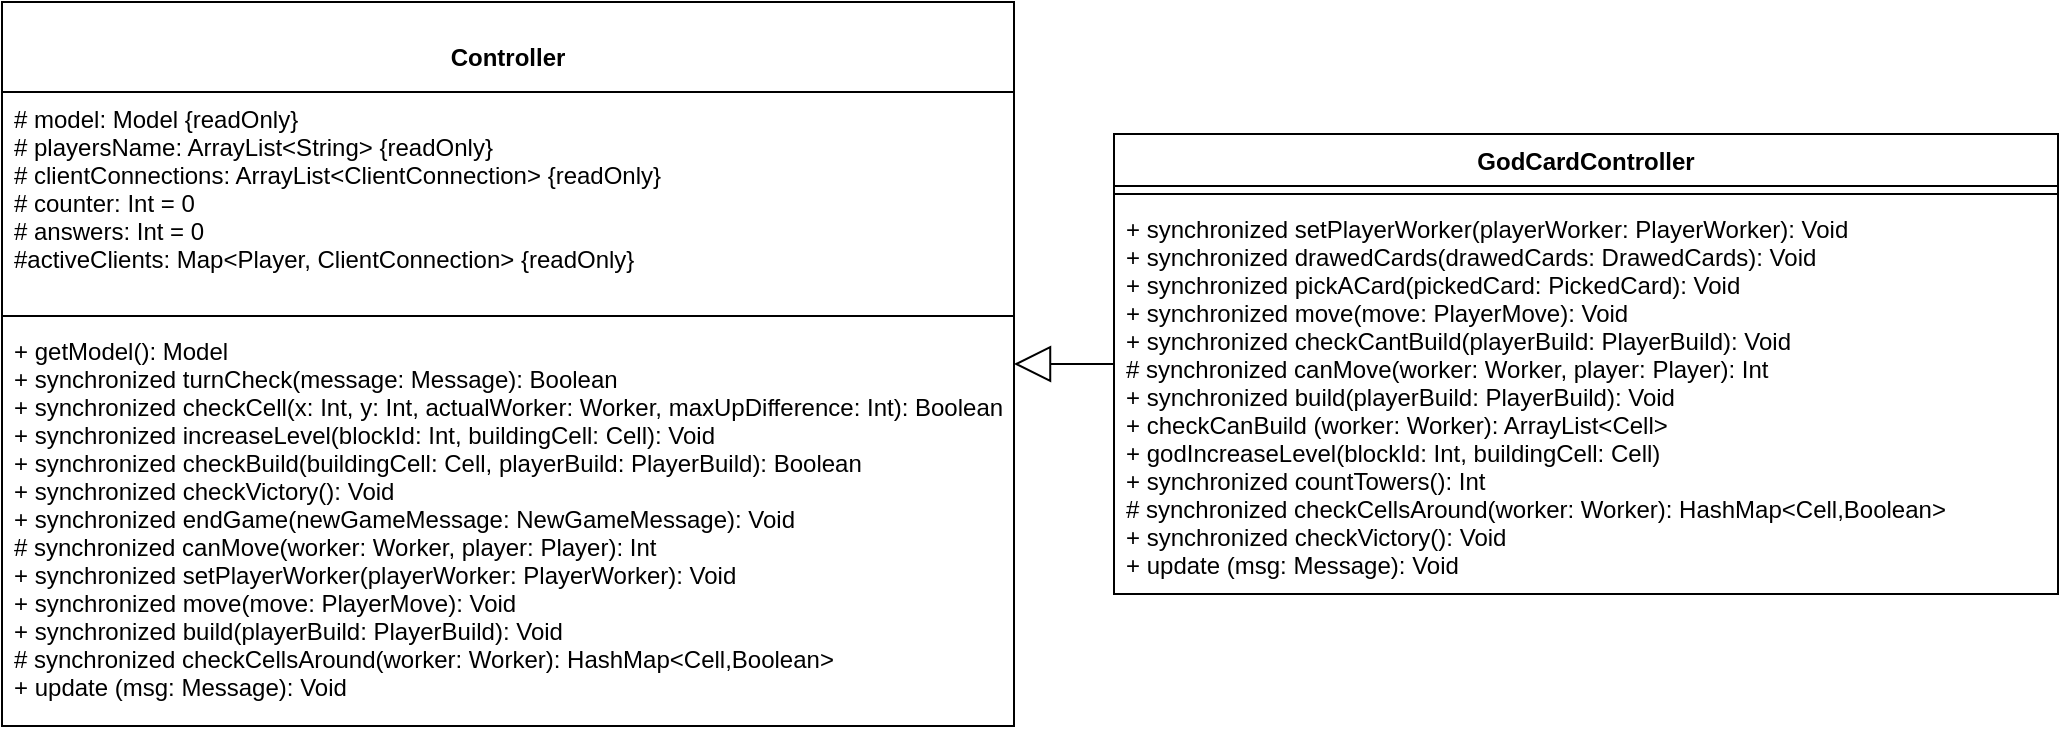 <mxfile version="13.0.1" type="device"><diagram id="1legmptqYg8wjuS18Ex2" name="Page-1"><mxGraphModel dx="3316" dy="822" grid="1" gridSize="10" guides="1" tooltips="1" connect="1" arrows="1" fold="1" page="1" pageScale="1" pageWidth="827" pageHeight="1169" math="0" shadow="0"><root><mxCell id="0"/><mxCell id="1" parent="0"/><mxCell id="rBdm4NDRGVgtGCKPU6CN-3" value="&#10;Controller" style="swimlane;fontStyle=1;align=center;verticalAlign=top;childLayout=stackLayout;horizontal=1;startSize=45;horizontalStack=0;resizeParent=1;resizeParentMax=0;resizeLast=0;collapsible=1;marginBottom=0;" parent="1" vertex="1"><mxGeometry x="-1326" y="295" width="506" height="362" as="geometry"/></mxCell><mxCell id="rBdm4NDRGVgtGCKPU6CN-4" value="# model: Model {readOnly}&#10;# playersName: ArrayList&lt;String&gt; {readOnly}&#10;# clientConnections: ArrayList&lt;ClientConnection&gt; {readOnly}&#10;# counter: Int = 0&#10;# answers: Int = 0&#10;#activeClients: Map&lt;Player, ClientConnection&gt; {readOnly}" style="text;strokeColor=none;fillColor=none;align=left;verticalAlign=top;spacingLeft=4;spacingRight=4;overflow=hidden;rotatable=0;points=[[0,0.5],[1,0.5]];portConstraint=eastwest;" parent="rBdm4NDRGVgtGCKPU6CN-3" vertex="1"><mxGeometry y="45" width="506" height="108" as="geometry"/></mxCell><mxCell id="rBdm4NDRGVgtGCKPU6CN-5" value="" style="line;strokeWidth=1;fillColor=none;align=left;verticalAlign=middle;spacingTop=-1;spacingLeft=3;spacingRight=3;rotatable=0;labelPosition=right;points=[];portConstraint=eastwest;" parent="rBdm4NDRGVgtGCKPU6CN-3" vertex="1"><mxGeometry y="153" width="506" height="8" as="geometry"/></mxCell><mxCell id="rBdm4NDRGVgtGCKPU6CN-6" value="+ getModel(): Model&#10;+ synchronized turnCheck(message: Message): Boolean&#10;+ synchronized checkCell(x: Int, y: Int, actualWorker: Worker, maxUpDifference: Int): Boolean&#10;+ synchronized increaseLevel(blockId: Int, buildingCell: Cell): Void&#10;+ synchronized checkBuild(buildingCell: Cell, playerBuild: PlayerBuild): Boolean&#10;+ synchronized checkVictory(): Void&#10;+ synchronized endGame(newGameMessage: NewGameMessage): Void&#10;# synchronized canMove(worker: Worker, player: Player): Int&#10;+ synchronized setPlayerWorker(playerWorker: PlayerWorker): Void&#10;+ synchronized move(move: PlayerMove): Void&#10;+ synchronized build(playerBuild: PlayerBuild): Void&#10;# synchronized checkCellsAround(worker: Worker): HashMap&lt;Cell,Boolean&gt;&#10;+ update (msg: Message): Void" style="text;strokeColor=none;fillColor=none;align=left;verticalAlign=top;spacingLeft=4;spacingRight=4;overflow=hidden;rotatable=0;points=[[0,0.5],[1,0.5]];portConstraint=eastwest;" parent="rBdm4NDRGVgtGCKPU6CN-3" vertex="1"><mxGeometry y="161" width="506" height="201" as="geometry"/></mxCell><mxCell id="rBdm4NDRGVgtGCKPU6CN-10" value="" style="endArrow=block;endSize=16;endFill=0;html=1;" parent="1" source="rBdm4NDRGVgtGCKPU6CN-7" target="rBdm4NDRGVgtGCKPU6CN-3" edge="1"><mxGeometry x="0.703" y="216" width="160" relative="1" as="geometry"><mxPoint x="-794" y="683" as="sourcePoint"/><mxPoint x="-634" y="683" as="targetPoint"/><mxPoint x="1" as="offset"/></mxGeometry></mxCell><mxCell id="rBdm4NDRGVgtGCKPU6CN-7" value="GodCardController" style="swimlane;fontStyle=1;align=center;verticalAlign=top;childLayout=stackLayout;horizontal=1;startSize=26;horizontalStack=0;resizeParent=1;resizeParentMax=0;resizeLast=0;collapsible=1;marginBottom=0;" parent="1" vertex="1"><mxGeometry x="-770" y="361" width="472" height="230" as="geometry"/></mxCell><mxCell id="rBdm4NDRGVgtGCKPU6CN-8" value="" style="line;strokeWidth=1;fillColor=none;align=left;verticalAlign=middle;spacingTop=-1;spacingLeft=3;spacingRight=3;rotatable=0;labelPosition=right;points=[];portConstraint=eastwest;" parent="rBdm4NDRGVgtGCKPU6CN-7" vertex="1"><mxGeometry y="26" width="472" height="8" as="geometry"/></mxCell><mxCell id="rBdm4NDRGVgtGCKPU6CN-9" value="+ synchronized setPlayerWorker(playerWorker: PlayerWorker): Void&#10;+ synchronized drawedCards(drawedCards: DrawedCards): Void&#10;+ synchronized pickACard(pickedCard: PickedCard): Void&#10;+ synchronized move(move: PlayerMove): Void&#10;+ synchronized checkCantBuild(playerBuild: PlayerBuild): Void&#10;# synchronized canMove(worker: Worker, player: Player): Int&#10;+ synchronized build(playerBuild: PlayerBuild): Void&#10;+ checkCanBuild (worker: Worker): ArrayList&lt;Cell&gt;&#10;+ godIncreaseLevel(blockId: Int, buildingCell: Cell)&#10;+ synchronized countTowers(): Int&#10;# synchronized checkCellsAround(worker: Worker): HashMap&lt;Cell,Boolean&gt;&#10;+ synchronized checkVictory(): Void&#10;+ update (msg: Message): Void" style="text;strokeColor=none;fillColor=none;align=left;verticalAlign=top;spacingLeft=4;spacingRight=4;overflow=hidden;rotatable=0;points=[[0,0.5],[1,0.5]];portConstraint=eastwest;" parent="rBdm4NDRGVgtGCKPU6CN-7" vertex="1"><mxGeometry y="34" width="472" height="196" as="geometry"/></mxCell></root></mxGraphModel></diagram></mxfile>